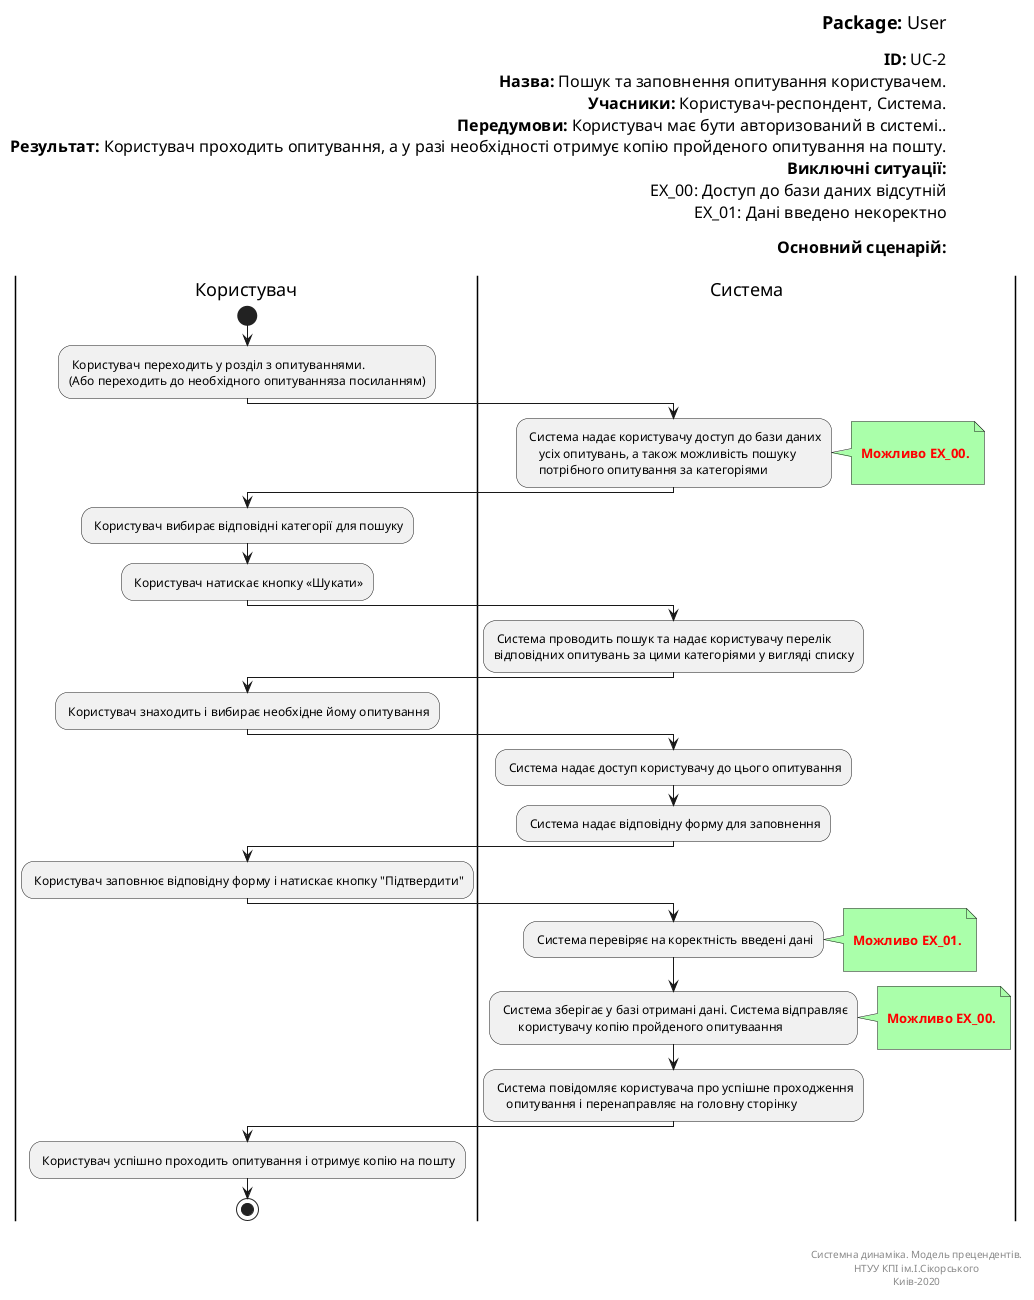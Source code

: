 @startuml userPolls
left header
<font color=000 size=18><b>Package:</b> User

<font color=000 size=16><b>ID:</b> UC-2
<font color=000 size=16><b>Назва:</b> Пошук та заповнення опитування користувачем.
<font color=000 size=16><b>Учасники:</b> Користувач-респондент, Система.
<font color=000 size=16><b>Передумови:</b> Користувач має бути авторизований в системі..
<font color=000 size=16><b>Результат:</b> Користувач проходить опитування, а у разі необхідності отримує копію пройденого опитування на пошту.
<font color=000 size=16><b>Виключні ситуації:</b>
<font color=000 size=16> EX_00: Доступ до бази даних відсутній
<font color=000 size=16> EX_01: Дані введено некоректно

<font color=000 size=16><b>Основний сценарій:</b>

end header

|Користувач|
start
: Користувач переходить у розділ з опитуваннями. 
(Або переходить до необхідного опитуванняза посиланням);

|Система|
: Система надає користувачу доступ до бази даних 
    усіх опитувань, а також можливість пошуку 
    потрібного опитування за категоріями;
note right #aaffaa

<font color=red><b> Можливо EX_00.

end note    

|Користувач|

: Користувач вибирає відповідні категорії для пошуку;

: Користувач натискає кнопку «Шукати»;

|Система|

: Система проводить пошук та надає користувачу перелік 
відповідних опитувань за цими категоріями у вигляді списку;

|Користувач|

: Користувач знаходить і вибирає необхідне йому опитування;

|Система|

: Система надає доступ користувачу до цього опитування;

: Система надає відповідну форму для заповнення;

|Користувач|

: Користувач заповнює відповідну форму і натискає кнопку "Підтвердити";

|Система|
: Система перевіряє на коректність введені дані;
note right #aaffaa

<font color=red><b> Можливо EX_01.

end note   

: Система зберігає у базі отримані дані. Система відправляє 
      користувачу копію пройденого опитуваання;
note right #aaffaa

<font color=red><b> Можливо EX_00.

end note         
      
: Система повідомляє користувача про успішне проходження 
    опитування і перенаправляє на головну сторінку;
    
|Користувач|
: Користувач успішно проходить опитування і отримує копію на пошту;

stop;

right footer


Системна динаміка. Модель прецендентів.
НТУУ КПІ ім.І.Сікорського
Киів-2020
end footer

@enduml
